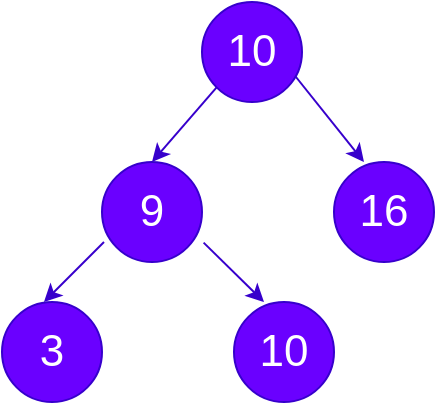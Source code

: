 <mxfile version="18.0.4" type="github">
  <diagram id="dJxRJvLL9PyWsS03S1uW" name="第 1 页">
    <mxGraphModel dx="951" dy="643" grid="1" gridSize="10" guides="1" tooltips="1" connect="1" arrows="1" fold="1" page="1" pageScale="1" pageWidth="827" pageHeight="1169" math="0" shadow="0">
      <root>
        <mxCell id="0" />
        <mxCell id="1" parent="0" />
        <mxCell id="G3cywYooVXJ9Tn55XhnL-7" style="rounded=0;orthogonalLoop=1;jettySize=auto;html=1;fontSize=22;sketch=0;exitX=0;exitY=1;exitDx=0;exitDy=0;entryX=0.5;entryY=0;entryDx=0;entryDy=0;fillColor=#6a00ff;strokeColor=#3700CC;" edge="1" parent="1" source="G3cywYooVXJ9Tn55XhnL-1" target="G3cywYooVXJ9Tn55XhnL-2">
          <mxGeometry relative="1" as="geometry">
            <mxPoint x="370" y="230" as="targetPoint" />
          </mxGeometry>
        </mxCell>
        <mxCell id="G3cywYooVXJ9Tn55XhnL-8" style="rounded=0;orthogonalLoop=1;jettySize=auto;html=1;fontSize=22;sketch=0;fillColor=#6a00ff;strokeColor=#3700CC;" edge="1" parent="1">
          <mxGeometry relative="1" as="geometry">
            <mxPoint x="470" y="240" as="targetPoint" />
            <mxPoint x="430" y="190" as="sourcePoint" />
          </mxGeometry>
        </mxCell>
        <mxCell id="G3cywYooVXJ9Tn55XhnL-1" value="&lt;font style=&quot;font-size: 22px;&quot;&gt;10&lt;/font&gt;" style="ellipse;whiteSpace=wrap;html=1;aspect=fixed;sketch=0;fillColor=#6a00ff;fontColor=#ffffff;strokeColor=#3700CC;" vertex="1" parent="1">
          <mxGeometry x="389" y="160" width="50" height="50" as="geometry" />
        </mxCell>
        <mxCell id="G3cywYooVXJ9Tn55XhnL-9" style="rounded=0;orthogonalLoop=1;jettySize=auto;html=1;fontSize=22;sketch=0;fillColor=#6a00ff;strokeColor=#3700CC;" edge="1" parent="1">
          <mxGeometry relative="1" as="geometry">
            <mxPoint x="310" y="310" as="targetPoint" />
            <mxPoint x="340" y="280" as="sourcePoint" />
          </mxGeometry>
        </mxCell>
        <mxCell id="G3cywYooVXJ9Tn55XhnL-10" style="rounded=0;orthogonalLoop=1;jettySize=auto;html=1;fontSize=22;sketch=0;exitX=1.016;exitY=0.806;exitDx=0;exitDy=0;exitPerimeter=0;fillColor=#6a00ff;strokeColor=#3700CC;" edge="1" parent="1" source="G3cywYooVXJ9Tn55XhnL-2">
          <mxGeometry relative="1" as="geometry">
            <mxPoint x="420" y="310" as="targetPoint" />
            <mxPoint x="390" y="270" as="sourcePoint" />
          </mxGeometry>
        </mxCell>
        <mxCell id="G3cywYooVXJ9Tn55XhnL-2" value="&lt;span style=&quot;font-size: 22px;&quot;&gt;9&lt;/span&gt;" style="ellipse;whiteSpace=wrap;html=1;aspect=fixed;sketch=0;fillColor=#6a00ff;fontColor=#ffffff;strokeColor=#3700CC;" vertex="1" parent="1">
          <mxGeometry x="339" y="240" width="50" height="50" as="geometry" />
        </mxCell>
        <mxCell id="G3cywYooVXJ9Tn55XhnL-3" value="&lt;font style=&quot;font-size: 22px;&quot;&gt;16&lt;/font&gt;" style="ellipse;whiteSpace=wrap;html=1;aspect=fixed;sketch=0;fillColor=#6a00ff;fontColor=#ffffff;strokeColor=#3700CC;" vertex="1" parent="1">
          <mxGeometry x="455" y="240" width="50" height="50" as="geometry" />
        </mxCell>
        <mxCell id="G3cywYooVXJ9Tn55XhnL-4" value="&lt;span style=&quot;font-size: 22px;&quot;&gt;3&lt;/span&gt;" style="ellipse;whiteSpace=wrap;html=1;aspect=fixed;sketch=0;fillColor=#6a00ff;fontColor=#ffffff;strokeColor=#3700CC;" vertex="1" parent="1">
          <mxGeometry x="289" y="310" width="50" height="50" as="geometry" />
        </mxCell>
        <mxCell id="G3cywYooVXJ9Tn55XhnL-5" value="&lt;font style=&quot;font-size: 22px;&quot;&gt;10&lt;/font&gt;" style="ellipse;whiteSpace=wrap;html=1;aspect=fixed;sketch=0;fillColor=#6a00ff;fontColor=#ffffff;strokeColor=#3700CC;" vertex="1" parent="1">
          <mxGeometry x="405" y="310" width="50" height="50" as="geometry" />
        </mxCell>
      </root>
    </mxGraphModel>
  </diagram>
</mxfile>
